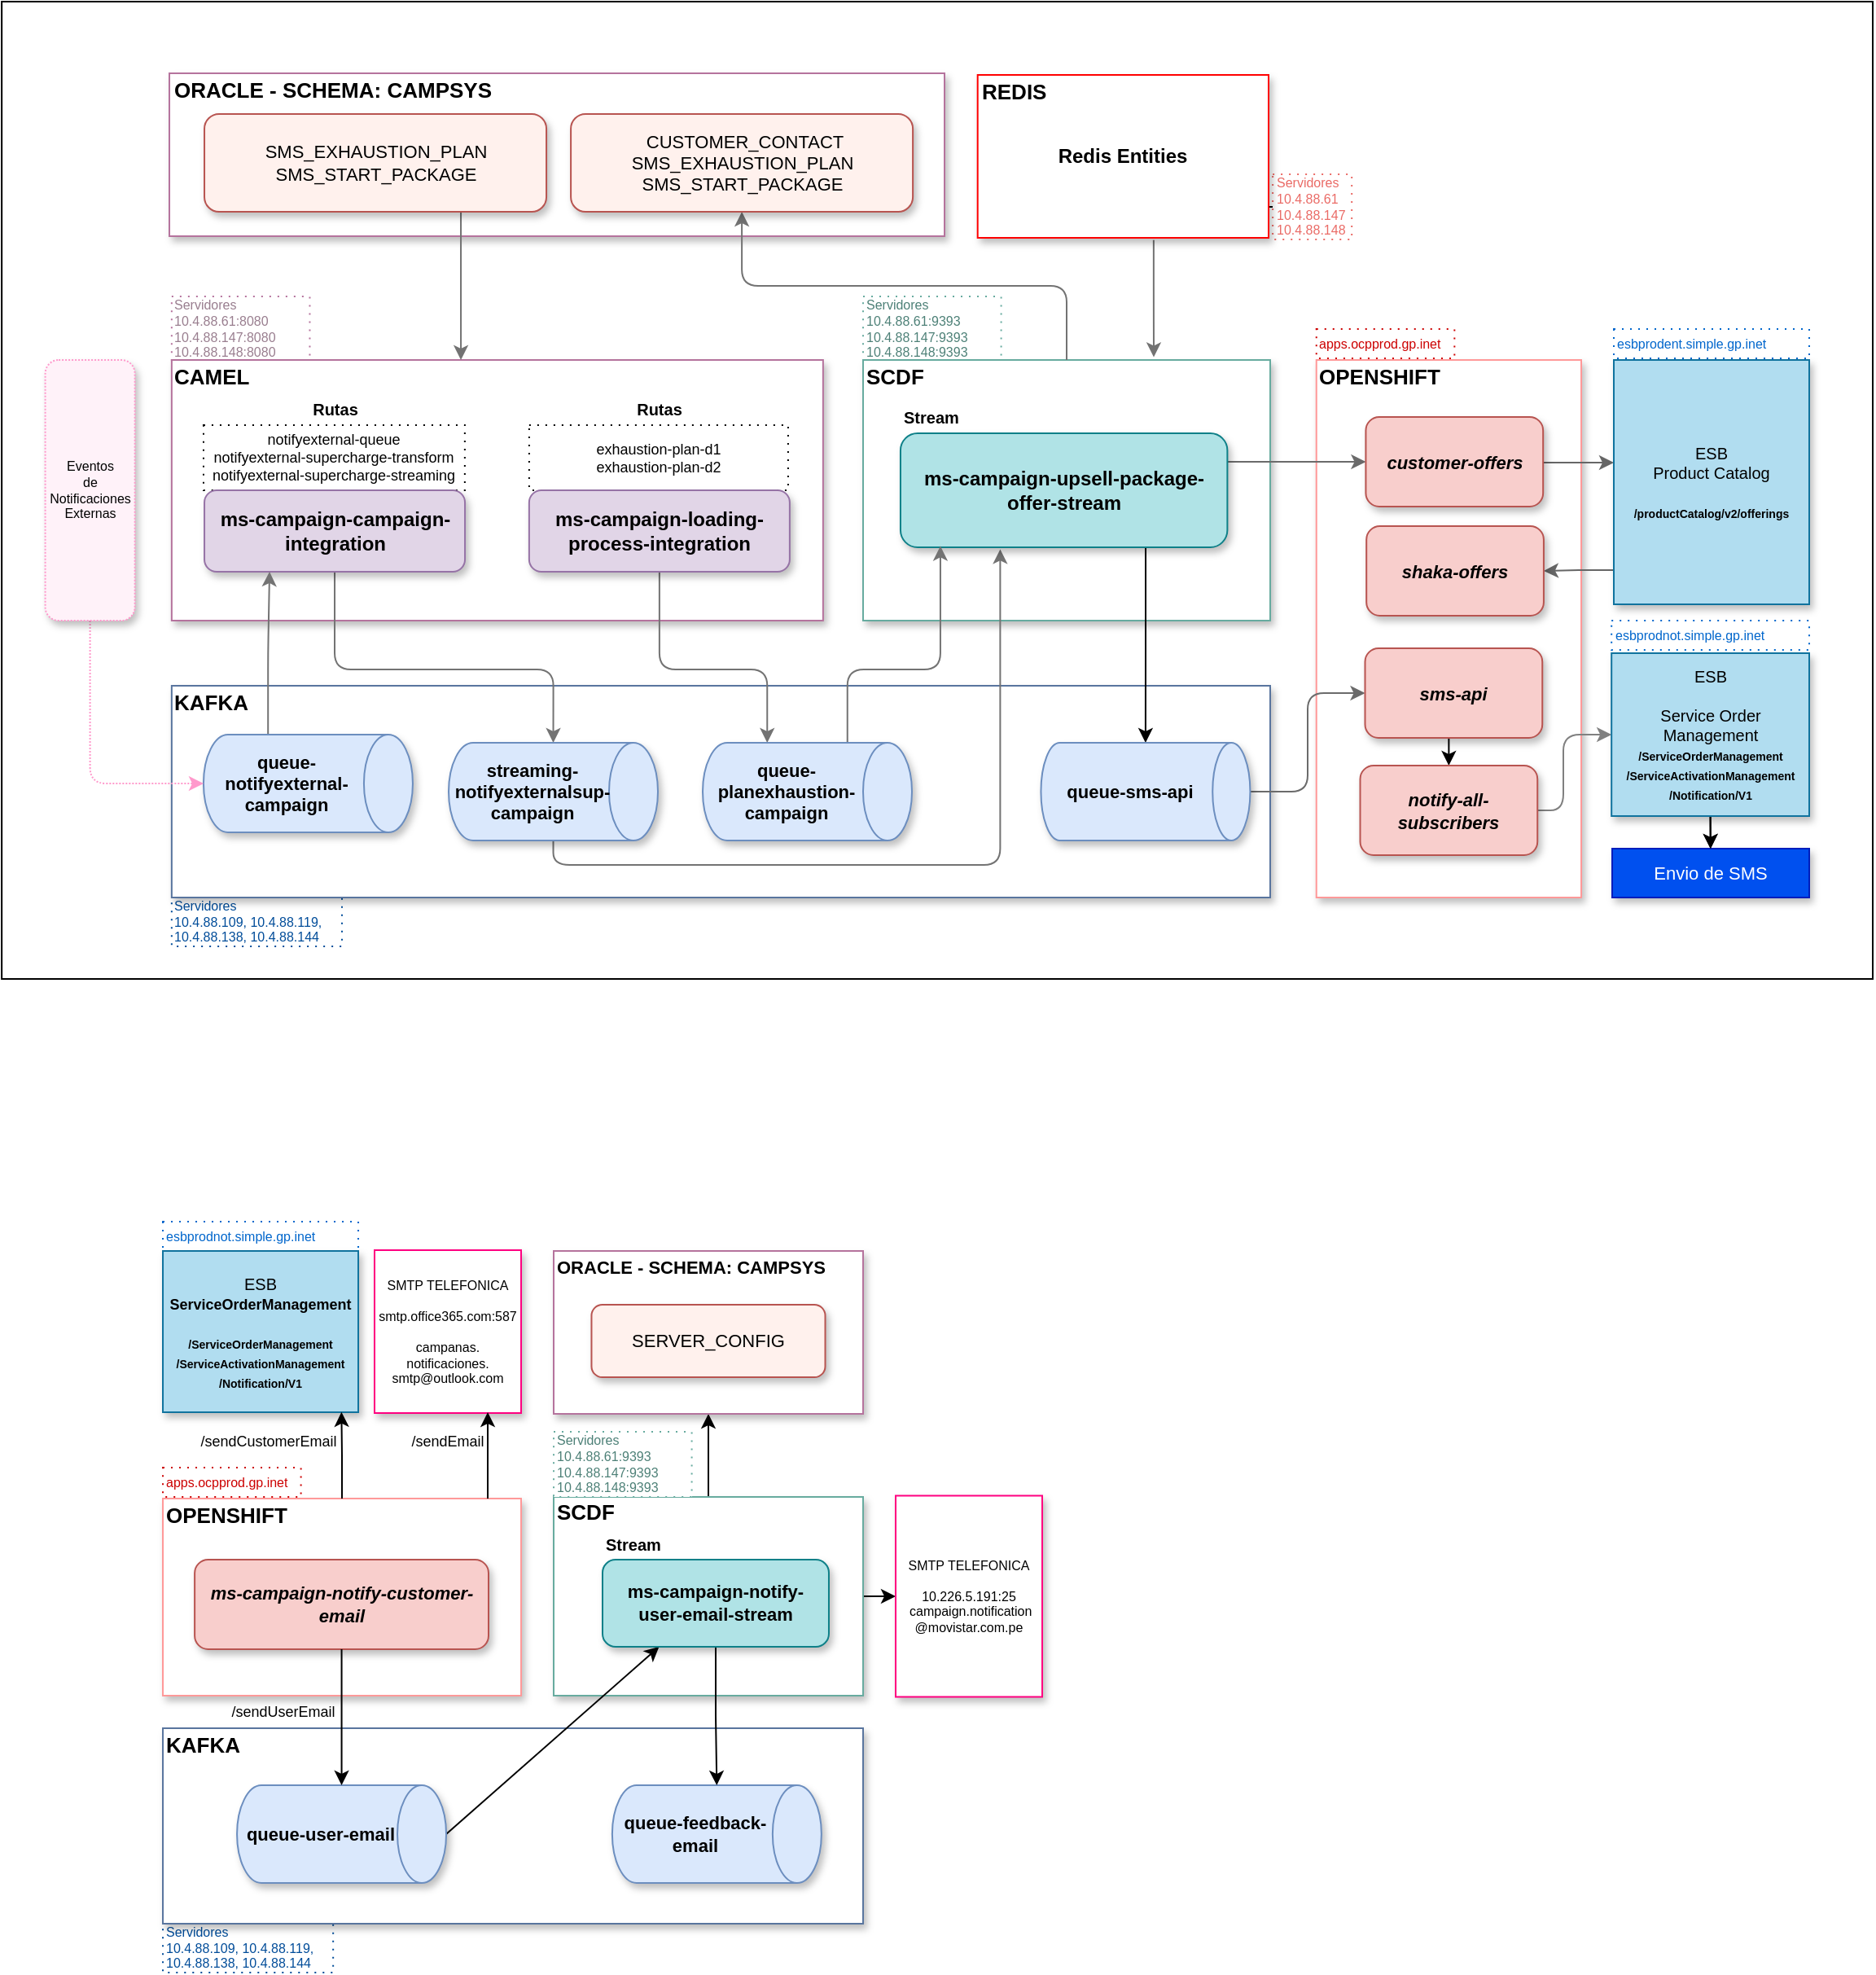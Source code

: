 <mxfile version="22.0.0" type="dropbox" pages="2">
  <diagram name="Página-1" id="XjiD7A7TFfiTYfgxIczh">
    <mxGraphModel dx="2869" dy="2954" grid="1" gridSize="10" guides="1" tooltips="1" connect="1" arrows="1" fold="1" page="1" pageScale="1" pageWidth="1654" pageHeight="1169" math="0" shadow="0">
      <root>
        <mxCell id="0" />
        <mxCell id="1" parent="0" />
        <mxCell id="3cXwZaOKQ93qKa8AkUU2-3" style="edgeStyle=orthogonalEdgeStyle;rounded=0;orthogonalLoop=1;jettySize=auto;html=1;exitX=0.5;exitY=0;exitDx=0;exitDy=0;entryX=0.5;entryY=1;entryDx=0;entryDy=0;" edge="1" parent="1" source="uOWtn8zMzrbVdwkOui6t-71" target="uOWtn8zMzrbVdwkOui6t-87">
          <mxGeometry relative="1" as="geometry" />
        </mxCell>
        <mxCell id="3cXwZaOKQ93qKa8AkUU2-9" style="edgeStyle=orthogonalEdgeStyle;rounded=0;orthogonalLoop=1;jettySize=auto;html=1;exitX=1;exitY=0.5;exitDx=0;exitDy=0;entryX=0;entryY=0.5;entryDx=0;entryDy=0;" edge="1" parent="1" source="uOWtn8zMzrbVdwkOui6t-71" target="uOWtn8zMzrbVdwkOui6t-90">
          <mxGeometry relative="1" as="geometry" />
        </mxCell>
        <mxCell id="uOWtn8zMzrbVdwkOui6t-71" value="" style="rounded=0;whiteSpace=wrap;html=1;labelBorderColor=none;fontSize=11;fillColor=default;strokeColor=#67AB9F;shadow=1;" parent="1" vertex="1">
          <mxGeometry x="-1240" y="-1342" width="190" height="122" as="geometry" />
        </mxCell>
        <mxCell id="uOWtn8zMzrbVdwkOui6t-1" value="&lt;p style=&quot;margin-left:36.0pt;text-indent:-18.0pt;mso-list:l0 level1 lfo1;&quot; class=&quot;15&quot;&gt;&lt;br&gt;&lt;/p&gt;" style="rounded=0;whiteSpace=wrap;html=1;shadow=0;glass=0;labelBorderColor=none;sketch=0;fillStyle=auto;strokeColor=#000000;strokeWidth=1;fontSize=13;fontColor=#7ece78;fillColor=default;" parent="1" vertex="1">
          <mxGeometry x="-1578.93" y="-2260" width="1148.93" height="600" as="geometry" />
        </mxCell>
        <mxCell id="uOWtn8zMzrbVdwkOui6t-2" value="" style="edgeStyle=orthogonalEdgeStyle;rounded=0;orthogonalLoop=1;jettySize=auto;html=1;" parent="1" source="uOWtn8zMzrbVdwkOui6t-3" target="uOWtn8zMzrbVdwkOui6t-39" edge="1">
          <mxGeometry relative="1" as="geometry" />
        </mxCell>
        <mxCell id="uOWtn8zMzrbVdwkOui6t-3" value="Servidores&lt;br style=&quot;font-size: 8px;&quot;&gt;&lt;div&gt;10.4.88.61&lt;/div&gt;&lt;div&gt;10.4.88.147&lt;/div&gt;&lt;div&gt;10.4.88.148&lt;/div&gt;" style="rounded=0;whiteSpace=wrap;html=1;labelBorderColor=none;fontSize=8;strokeColor=#EA6B66;align=left;dashed=1;strokeWidth=1;dashPattern=1 4;fontColor=#EA6B66;" parent="1" vertex="1">
          <mxGeometry x="-798.44" y="-2154" width="48.53" height="40" as="geometry" />
        </mxCell>
        <mxCell id="uOWtn8zMzrbVdwkOui6t-4" value="Servidores&lt;br style=&quot;font-size: 8px;&quot;&gt;&lt;div&gt;10.4.88.109,&amp;nbsp;&lt;span style=&quot;background-color: initial;&quot;&gt;10.4.88.119,&lt;/span&gt;&lt;/div&gt;&lt;div&gt;&lt;div style=&quot;border-color: var(--border-color);&quot;&gt;10.4.88.138,&amp;nbsp;&lt;span style=&quot;background-color: initial;&quot;&gt;10.4.88.144&lt;/span&gt;&lt;/div&gt;&lt;/div&gt;" style="rounded=0;whiteSpace=wrap;html=1;labelBorderColor=none;fontSize=8;strokeColor=#004C99;align=left;dashed=1;strokeWidth=1;dashPattern=1 4;fontColor=#004C99;" parent="1" vertex="1">
          <mxGeometry x="-1474.57" y="-1710" width="104.57" height="30" as="geometry" />
        </mxCell>
        <mxCell id="uOWtn8zMzrbVdwkOui6t-5" value="Servidores&lt;br style=&quot;font-size: 8px;&quot;&gt;10.4.88.61:9393&lt;div data-en-clipboard=&quot;true&quot; data-pm-slice=&quot;1 1 []&quot; style=&quot;font-size: 8px;&quot;&gt;10.4.88.147:9393&lt;br style=&quot;font-size: 8px;&quot;&gt;&lt;/div&gt;&lt;div data-en-clipboard=&quot;true&quot; data-pm-slice=&quot;1 1 []&quot; style=&quot;font-size: 8px;&quot;&gt;10.4.88.148:9393&lt;br style=&quot;font-size: 8px;&quot;&gt;&lt;/div&gt;" style="rounded=0;whiteSpace=wrap;html=1;labelBorderColor=none;fontSize=8;strokeColor=#67AB9F;align=left;dashed=1;strokeWidth=1;dashPattern=1 4;fontColor=#4D8077;" parent="1" vertex="1">
          <mxGeometry x="-1050" y="-2079" width="84.8" height="40" as="geometry" />
        </mxCell>
        <mxCell id="uOWtn8zMzrbVdwkOui6t-6" value="Servidores&lt;br style=&quot;font-size: 8px;&quot;&gt;10.4.88.61:8080&lt;br&gt;10.4.88.147:8080&lt;div data-en-clipboard=&quot;true&quot; data-pm-slice=&quot;1 1 []&quot; style=&quot;font-size: 8px;&quot;&gt;10.4.88.148:8080&lt;br&gt;&lt;/div&gt;" style="rounded=0;whiteSpace=wrap;html=1;labelBorderColor=none;fontSize=8;align=left;dashed=1;strokeWidth=1;dashPattern=1 4;fontColor=#997E8F;strokeColor=#B5739D;" parent="1" vertex="1">
          <mxGeometry x="-1474.57" y="-2079" width="84.8" height="40" as="geometry" />
        </mxCell>
        <mxCell id="uOWtn8zMzrbVdwkOui6t-7" value="" style="rounded=0;whiteSpace=wrap;html=1;labelBorderColor=none;fontSize=11;strokeWidth=1;strokeColor=#B5739D;shadow=1;fontStyle=1;align=center;" parent="1" vertex="1">
          <mxGeometry x="-1475.99" y="-2216" width="475.99" height="100" as="geometry" />
        </mxCell>
        <mxCell id="uOWtn8zMzrbVdwkOui6t-8" value="" style="rounded=0;whiteSpace=wrap;html=1;labelBorderColor=none;fontSize=11;fillColor=default;shadow=1;strokeColor=#FF9999;" parent="1" vertex="1">
          <mxGeometry x="-771.63" y="-2040" width="162.63" height="330" as="geometry" />
        </mxCell>
        <mxCell id="uOWtn8zMzrbVdwkOui6t-9" value="" style="rounded=0;whiteSpace=wrap;html=1;labelBorderColor=none;fontSize=11;fillColor=default;strokeColor=#59759E;strokeWidth=1;shadow=1;" parent="1" vertex="1">
          <mxGeometry x="-1474.57" y="-1840" width="674.57" height="130" as="geometry" />
        </mxCell>
        <mxCell id="uOWtn8zMzrbVdwkOui6t-10" value="" style="rounded=0;whiteSpace=wrap;html=1;labelBorderColor=none;fontSize=11;fillColor=default;strokeColor=#67AB9F;shadow=1;" parent="1" vertex="1">
          <mxGeometry x="-1050" y="-2040" width="250" height="160" as="geometry" />
        </mxCell>
        <mxCell id="uOWtn8zMzrbVdwkOui6t-11" value="" style="rounded=0;whiteSpace=wrap;html=1;labelBorderColor=none;fontSize=11;strokeWidth=1;strokeColor=#B5739D;shadow=1;" parent="1" vertex="1">
          <mxGeometry x="-1474.57" y="-2040" width="400" height="160" as="geometry" />
        </mxCell>
        <mxCell id="uOWtn8zMzrbVdwkOui6t-12" value="notifyexternal-queue&lt;br style=&quot;border-color: var(--border-color); font-size: 9px;&quot;&gt;notifyexternal-supercharge-transform&lt;br style=&quot;border-color: var(--border-color); font-size: 9px;&quot;&gt;notifyexternal-supercharge-streaming" style="rounded=0;whiteSpace=wrap;html=1;labelBorderColor=none;fontSize=9;strokeColor=#000000;fillColor=default;align=center;dashed=1;dashPattern=1 4;" parent="1" vertex="1">
          <mxGeometry x="-1455.02" y="-2000" width="160.45" height="40" as="geometry" />
        </mxCell>
        <mxCell id="uOWtn8zMzrbVdwkOui6t-13" value="Rutas" style="text;html=1;strokeColor=none;fillColor=none;align=center;verticalAlign=middle;whiteSpace=wrap;rounded=0;fontStyle=1;fontSize=10;" parent="1" vertex="1">
          <mxGeometry x="-1454.48" y="-2020" width="159.91" height="20" as="geometry" />
        </mxCell>
        <mxCell id="uOWtn8zMzrbVdwkOui6t-14" style="edgeStyle=orthogonalEdgeStyle;shape=link;rounded=0;orthogonalLoop=1;jettySize=auto;html=1;exitX=0.5;exitY=0;exitDx=0;exitDy=0;entryX=0.5;entryY=1;entryDx=0;entryDy=0;strokeColor=#990099;strokeWidth=1;fontSize=12;fontColor=#7ece78;" parent="1" source="uOWtn8zMzrbVdwkOui6t-16" target="uOWtn8zMzrbVdwkOui6t-12" edge="1">
          <mxGeometry relative="1" as="geometry" />
        </mxCell>
        <mxCell id="uOWtn8zMzrbVdwkOui6t-15" style="edgeStyle=orthogonalEdgeStyle;rounded=1;orthogonalLoop=1;jettySize=auto;html=1;exitX=0.5;exitY=1;exitDx=0;exitDy=0;strokeColor=#737373;strokeWidth=1;fontSize=13;fontColor=#7ece78;shadow=0;entryX=0;entryY=0.5;entryDx=0;entryDy=0;entryPerimeter=0;" parent="1" source="uOWtn8zMzrbVdwkOui6t-16" target="uOWtn8zMzrbVdwkOui6t-20" edge="1">
          <mxGeometry relative="1" as="geometry">
            <Array as="points">
              <mxPoint x="-1374" y="-1850" />
              <mxPoint x="-1240" y="-1850" />
            </Array>
          </mxGeometry>
        </mxCell>
        <mxCell id="uOWtn8zMzrbVdwkOui6t-16" value="ms-campaign-campaign-integration" style="rounded=1;whiteSpace=wrap;html=1;labelBorderColor=none;fontSize=12;fontStyle=1;fillStyle=auto;fillColor=#e1d5e7;strokeColor=#9673a6;strokeWidth=1;glass=0;shadow=1;" parent="1" vertex="1">
          <mxGeometry x="-1454.48" y="-1960" width="160" height="50" as="geometry" />
        </mxCell>
        <mxCell id="uOWtn8zMzrbVdwkOui6t-17" style="edgeStyle=orthogonalEdgeStyle;orthogonalLoop=1;jettySize=auto;html=1;exitX=0;exitY=0;exitDx=0;exitDy=88.868;exitPerimeter=0;entryX=0.25;entryY=1;entryDx=0;entryDy=0;fontSize=10;strokeColor=#737373;strokeWidth=1;shadow=0;rounded=1;" parent="1" source="uOWtn8zMzrbVdwkOui6t-18" target="uOWtn8zMzrbVdwkOui6t-16" edge="1">
          <mxGeometry relative="1" as="geometry" />
        </mxCell>
        <mxCell id="uOWtn8zMzrbVdwkOui6t-18" value="queue-notifyexternal-campaign" style="shape=cylinder3;whiteSpace=wrap;html=1;boundedLbl=1;backgroundOutline=1;size=15;labelBorderColor=none;fontSize=11;fillColor=#dae8fc;direction=south;strokeColor=#6c8ebf;strokeWidth=1;fontStyle=1;shadow=1;" parent="1" vertex="1">
          <mxGeometry x="-1455.02" y="-1810" width="128.49" height="60" as="geometry" />
        </mxCell>
        <mxCell id="uOWtn8zMzrbVdwkOui6t-19" style="edgeStyle=elbowEdgeStyle;rounded=1;orthogonalLoop=1;jettySize=auto;elbow=vertical;html=1;exitX=1;exitY=0.5;exitDx=0;exitDy=0;exitPerimeter=0;shadow=0;strokeColor=#737373;strokeWidth=1;fontSize=13;fontColor=#7ece78;entryX=0.305;entryY=1.017;entryDx=0;entryDy=0;entryPerimeter=0;" parent="1" source="uOWtn8zMzrbVdwkOui6t-20" target="uOWtn8zMzrbVdwkOui6t-29" edge="1">
          <mxGeometry relative="1" as="geometry">
            <Array as="points">
              <mxPoint x="-1074.57" y="-1730" />
            </Array>
          </mxGeometry>
        </mxCell>
        <mxCell id="uOWtn8zMzrbVdwkOui6t-20" value="&lt;div data-en-clipboard=&quot;true&quot; data-pm-slice=&quot;1 1 []&quot;&gt;streaming-notifyexternalsup-campaign&lt;/div&gt;" style="shape=cylinder3;whiteSpace=wrap;html=1;boundedLbl=1;backgroundOutline=1;size=15;labelBorderColor=none;fontSize=11;fillColor=#dae8fc;direction=south;strokeColor=#6c8ebf;strokeWidth=1;fontStyle=1;shadow=1;" parent="1" vertex="1">
          <mxGeometry x="-1304.49" y="-1805" width="128.49" height="60" as="geometry" />
        </mxCell>
        <mxCell id="uOWtn8zMzrbVdwkOui6t-21" style="edgeStyle=orthogonalEdgeStyle;shape=link;rounded=0;orthogonalLoop=1;jettySize=auto;html=1;exitX=0.5;exitY=1;exitDx=0;exitDy=0;entryX=0.5;entryY=0;entryDx=0;entryDy=0;strokeColor=#990099;strokeWidth=1;fontSize=12;fontColor=#7ece78;" parent="1" source="uOWtn8zMzrbVdwkOui6t-22" target="uOWtn8zMzrbVdwkOui6t-25" edge="1">
          <mxGeometry relative="1" as="geometry" />
        </mxCell>
        <mxCell id="uOWtn8zMzrbVdwkOui6t-22" value="&lt;div data-en-clipboard=&quot;true&quot; data-pm-slice=&quot;1 1 []&quot;&gt;exhaustion-plan-d1&lt;/div&gt;&lt;div data-en-clipboard=&quot;true&quot; data-pm-slice=&quot;1 1 []&quot;&gt;&lt;div data-en-clipboard=&quot;true&quot; data-pm-slice=&quot;1 1 []&quot;&gt;exhaustion-plan-d2&lt;/div&gt;&lt;/div&gt;" style="rounded=0;whiteSpace=wrap;html=1;labelBorderColor=none;fontSize=9;strokeColor=default;align=center;dashed=1;strokeWidth=1;dashPattern=1 4;" parent="1" vertex="1">
          <mxGeometry x="-1255.06" y="-2000" width="159.02" height="40" as="geometry" />
        </mxCell>
        <mxCell id="uOWtn8zMzrbVdwkOui6t-23" value="Rutas" style="text;html=1;strokeColor=none;fillColor=none;align=center;verticalAlign=middle;whiteSpace=wrap;rounded=0;fontStyle=1;fontSize=10;" parent="1" vertex="1">
          <mxGeometry x="-1255.06" y="-2020" width="160.49" height="20" as="geometry" />
        </mxCell>
        <mxCell id="uOWtn8zMzrbVdwkOui6t-24" style="edgeStyle=elbowEdgeStyle;orthogonalLoop=1;jettySize=auto;html=1;exitX=0.5;exitY=1;exitDx=0;exitDy=0;strokeColor=#737373;strokeWidth=1;fontSize=13;fontColor=#7ece78;elbow=vertical;entryX=0;entryY=0;entryDx=0;entryDy=88.868;entryPerimeter=0;shadow=0;rounded=1;" parent="1" source="uOWtn8zMzrbVdwkOui6t-25" target="uOWtn8zMzrbVdwkOui6t-36" edge="1">
          <mxGeometry relative="1" as="geometry">
            <Array as="points">
              <mxPoint x="-1134.57" y="-1850" />
            </Array>
          </mxGeometry>
        </mxCell>
        <mxCell id="uOWtn8zMzrbVdwkOui6t-25" value="&lt;div data-en-clipboard=&quot;true&quot; data-pm-slice=&quot;1 1 []&quot; style=&quot;font-size: 12px;&quot;&gt;ms-campaign-loading-process-integration&lt;/div&gt;" style="rounded=1;whiteSpace=wrap;html=1;labelBorderColor=none;fontSize=12;fontStyle=1;strokeColor=#9673a6;strokeWidth=1;fillColor=#e1d5e7;shadow=1;" parent="1" vertex="1">
          <mxGeometry x="-1255.06" y="-1960" width="160" height="50" as="geometry" />
        </mxCell>
        <mxCell id="uOWtn8zMzrbVdwkOui6t-26" value="CAMEL" style="text;html=1;strokeColor=none;fillColor=none;align=left;verticalAlign=middle;whiteSpace=wrap;rounded=0;fontStyle=1;fontSize=13;" parent="1" vertex="1">
          <mxGeometry x="-1474.57" y="-2040" width="60" height="20" as="geometry" />
        </mxCell>
        <mxCell id="uOWtn8zMzrbVdwkOui6t-27" style="edgeStyle=orthogonalEdgeStyle;rounded=0;orthogonalLoop=1;jettySize=auto;html=1;exitX=1;exitY=0.25;exitDx=0;exitDy=0;fillColor=#bac8d3;strokeColor=#6B6B6B;entryX=0;entryY=0.5;entryDx=0;entryDy=0;" parent="1" source="uOWtn8zMzrbVdwkOui6t-29" target="uOWtn8zMzrbVdwkOui6t-64" edge="1">
          <mxGeometry relative="1" as="geometry">
            <mxPoint x="-744.72" y="-1977" as="targetPoint" />
          </mxGeometry>
        </mxCell>
        <mxCell id="uOWtn8zMzrbVdwkOui6t-28" style="edgeStyle=orthogonalEdgeStyle;rounded=0;orthogonalLoop=1;jettySize=auto;html=1;exitX=0.75;exitY=1;exitDx=0;exitDy=0;" parent="1" source="uOWtn8zMzrbVdwkOui6t-29" target="uOWtn8zMzrbVdwkOui6t-31" edge="1">
          <mxGeometry relative="1" as="geometry" />
        </mxCell>
        <mxCell id="uOWtn8zMzrbVdwkOui6t-29" value="&lt;div data-en-clipboard=&quot;true&quot; data-pm-slice=&quot;1 1 []&quot; style=&quot;font-size: 12px;&quot;&gt;ms-campaign-upsell-package-offer-stream&lt;/div&gt;" style="rounded=1;whiteSpace=wrap;html=1;labelBorderColor=none;strokeColor=#0e8088;strokeWidth=1;fontSize=12;fillColor=#b0e3e6;fontStyle=1;shadow=1;" parent="1" vertex="1">
          <mxGeometry x="-1027.02" y="-1995" width="200.71" height="70" as="geometry" />
        </mxCell>
        <mxCell id="uOWtn8zMzrbVdwkOui6t-30" style="edgeStyle=orthogonalEdgeStyle;rounded=1;orthogonalLoop=1;jettySize=auto;html=1;exitX=0.5;exitY=0;exitDx=0;exitDy=0;exitPerimeter=0;entryX=0;entryY=0.5;entryDx=0;entryDy=0;fillColor=#bac8d3;strokeColor=#6B6B6B;" parent="1" source="uOWtn8zMzrbVdwkOui6t-31" target="uOWtn8zMzrbVdwkOui6t-62" edge="1">
          <mxGeometry relative="1" as="geometry">
            <mxPoint x="-744.75" y="-1840" as="targetPoint" />
          </mxGeometry>
        </mxCell>
        <mxCell id="uOWtn8zMzrbVdwkOui6t-31" value="&lt;div data-en-clipboard=&quot;true&quot; data-pm-slice=&quot;1 1 []&quot;&gt;&lt;div data-en-clipboard=&quot;true&quot; data-pm-slice=&quot;1 1 []&quot;&gt;queue-sms-api&lt;/div&gt;&lt;/div&gt;" style="shape=cylinder3;whiteSpace=wrap;html=1;boundedLbl=1;backgroundOutline=1;size=11.549;labelBorderColor=none;fontSize=11;fillColor=#dae8fc;direction=south;strokeColor=#6c8ebf;strokeWidth=1;fontStyle=1;shadow=1;" parent="1" vertex="1">
          <mxGeometry x="-940.78" y="-1805" width="128.49" height="60" as="geometry" />
        </mxCell>
        <mxCell id="uOWtn8zMzrbVdwkOui6t-32" value="SCDF" style="text;html=1;strokeColor=none;fillColor=none;align=left;verticalAlign=middle;whiteSpace=wrap;rounded=0;fontStyle=1;fontSize=13;" parent="1" vertex="1">
          <mxGeometry x="-1050" y="-2040" width="60" height="20" as="geometry" />
        </mxCell>
        <mxCell id="uOWtn8zMzrbVdwkOui6t-33" value="KAFKA" style="text;html=1;strokeColor=none;fillColor=none;align=left;verticalAlign=middle;whiteSpace=wrap;rounded=0;fontStyle=1;fontSize=13;" parent="1" vertex="1">
          <mxGeometry x="-1474.57" y="-1840" width="60" height="20" as="geometry" />
        </mxCell>
        <mxCell id="uOWtn8zMzrbVdwkOui6t-34" value="OPENSHIFT" style="text;html=1;strokeColor=none;fillColor=none;align=left;verticalAlign=middle;whiteSpace=wrap;rounded=0;fontStyle=1;fontSize=13;" parent="1" vertex="1">
          <mxGeometry x="-771.63" y="-2040" width="78.06" height="20" as="geometry" />
        </mxCell>
        <mxCell id="uOWtn8zMzrbVdwkOui6t-35" style="edgeStyle=elbowEdgeStyle;rounded=1;orthogonalLoop=1;jettySize=auto;elbow=vertical;html=1;exitX=0;exitY=0;exitDx=0;exitDy=39.623;exitPerimeter=0;entryX=0.122;entryY=0.989;entryDx=0;entryDy=0;shadow=0;strokeColor=#737373;strokeWidth=1;fontSize=13;fontColor=#7ece78;entryPerimeter=0;" parent="1" source="uOWtn8zMzrbVdwkOui6t-36" target="uOWtn8zMzrbVdwkOui6t-29" edge="1">
          <mxGeometry relative="1" as="geometry">
            <Array as="points">
              <mxPoint x="-994.57" y="-1850" />
            </Array>
          </mxGeometry>
        </mxCell>
        <mxCell id="uOWtn8zMzrbVdwkOui6t-36" value="&lt;div data-en-clipboard=&quot;true&quot; data-pm-slice=&quot;1 1 []&quot;&gt;&lt;div data-en-clipboard=&quot;true&quot; data-pm-slice=&quot;1 1 []&quot;&gt;queue-planexhaustion-campaign&lt;/div&gt;&lt;/div&gt;" style="shape=cylinder3;whiteSpace=wrap;html=1;boundedLbl=1;backgroundOutline=1;size=15;labelBorderColor=none;fontSize=11;fillColor=#dae8fc;direction=south;strokeColor=#6c8ebf;strokeWidth=1;fontStyle=1;shadow=1;" parent="1" vertex="1">
          <mxGeometry x="-1148.49" y="-1805" width="128.49" height="60" as="geometry" />
        </mxCell>
        <mxCell id="uOWtn8zMzrbVdwkOui6t-37" value="Stream" style="text;html=1;strokeColor=none;fillColor=none;align=left;verticalAlign=middle;whiteSpace=wrap;rounded=0;fontStyle=1;fontSize=10;" parent="1" vertex="1">
          <mxGeometry x="-1027.02" y="-2015" width="60" height="20" as="geometry" />
        </mxCell>
        <mxCell id="uOWtn8zMzrbVdwkOui6t-38" style="edgeStyle=elbowEdgeStyle;rounded=1;sketch=0;orthogonalLoop=1;jettySize=auto;elbow=vertical;html=1;entryX=0.714;entryY=-0.011;entryDx=0;entryDy=0;shadow=0;strokeColor=#737373;strokeWidth=1;fontSize=12;fontColor=#7ece78;exitX=0.605;exitY=1.014;exitDx=0;exitDy=0;exitPerimeter=0;entryPerimeter=0;" parent="1" source="uOWtn8zMzrbVdwkOui6t-39" target="uOWtn8zMzrbVdwkOui6t-10" edge="1">
          <mxGeometry relative="1" as="geometry">
            <mxPoint x="-830" y="-2120" as="sourcePoint" />
          </mxGeometry>
        </mxCell>
        <mxCell id="uOWtn8zMzrbVdwkOui6t-39" value="&lt;div data-en-clipboard=&quot;true&quot; data-pm-slice=&quot;1 1 []&quot; style=&quot;font-size: 12px;&quot;&gt;Redis Entities&lt;/div&gt;" style="rounded=0;whiteSpace=wrap;html=1;labelBorderColor=none;fontSize=12;strokeWidth=1;shadow=1;fontStyle=1;align=center;strokeColor=#FF0000;" parent="1" vertex="1">
          <mxGeometry x="-979.65" y="-2215" width="178.65" height="100" as="geometry" />
        </mxCell>
        <mxCell id="uOWtn8zMzrbVdwkOui6t-40" style="edgeStyle=elbowEdgeStyle;rounded=1;sketch=0;orthogonalLoop=1;jettySize=auto;elbow=vertical;html=1;exitX=1;exitY=0.5;exitDx=0;exitDy=0;shadow=0;strokeColor=#000000;strokeWidth=1;fontSize=13;fontColor=#7ece78;" parent="1" source="uOWtn8zMzrbVdwkOui6t-39" target="uOWtn8zMzrbVdwkOui6t-39" edge="1">
          <mxGeometry relative="1" as="geometry" />
        </mxCell>
        <mxCell id="uOWtn8zMzrbVdwkOui6t-41" value="REDIS" style="text;html=1;strokeColor=none;fillColor=none;align=left;verticalAlign=middle;whiteSpace=wrap;rounded=0;fontStyle=1;fontSize=13;" parent="1" vertex="1">
          <mxGeometry x="-978.65" y="-2215" width="60" height="20" as="geometry" />
        </mxCell>
        <mxCell id="uOWtn8zMzrbVdwkOui6t-42" style="edgeStyle=elbowEdgeStyle;rounded=1;sketch=0;orthogonalLoop=1;jettySize=auto;elbow=vertical;html=1;exitX=0.5;exitY=0;exitDx=0;exitDy=0;shadow=0;strokeColor=#737373;strokeWidth=1;fontSize=13;fontColor=#7ece78;entryX=0.5;entryY=1;entryDx=0;entryDy=0;" parent="1" source="uOWtn8zMzrbVdwkOui6t-10" target="uOWtn8zMzrbVdwkOui6t-43" edge="1">
          <mxGeometry relative="1" as="geometry" />
        </mxCell>
        <mxCell id="uOWtn8zMzrbVdwkOui6t-43" value="&amp;nbsp;CUSTOMER_CONTACT&lt;br&gt;SMS_EXHAUSTION_PLAN&lt;br&gt;SMS_START_PACKAGE" style="rounded=1;whiteSpace=wrap;html=1;labelBorderColor=none;fontSize=11;strokeWidth=1;strokeColor=#b85450;shadow=1;fontStyle=0;align=center;fillColor=#FFF1ED;" parent="1" vertex="1">
          <mxGeometry x="-1229.45" y="-2191" width="210" height="60" as="geometry" />
        </mxCell>
        <mxCell id="uOWtn8zMzrbVdwkOui6t-44" value="ORACLE - SCHEMA: CAMPSYS" style="text;html=1;strokeColor=none;fillColor=none;align=left;verticalAlign=middle;whiteSpace=wrap;rounded=0;fontStyle=1;fontSize=13;" parent="1" vertex="1">
          <mxGeometry x="-1474.57" y="-2216" width="204.57" height="20" as="geometry" />
        </mxCell>
        <mxCell id="uOWtn8zMzrbVdwkOui6t-45" style="edgeStyle=elbowEdgeStyle;rounded=1;sketch=0;orthogonalLoop=1;jettySize=auto;elbow=vertical;html=1;exitX=0.75;exitY=1;exitDx=0;exitDy=0;entryX=0.444;entryY=0;entryDx=0;entryDy=0;shadow=0;strokeColor=#737373;strokeWidth=1;fontSize=12;fontColor=#7ece78;entryPerimeter=0;" parent="1" source="uOWtn8zMzrbVdwkOui6t-46" target="uOWtn8zMzrbVdwkOui6t-11" edge="1">
          <mxGeometry relative="1" as="geometry">
            <Array as="points">
              <mxPoint x="-1280" y="-2080" />
            </Array>
          </mxGeometry>
        </mxCell>
        <mxCell id="uOWtn8zMzrbVdwkOui6t-46" value="SMS_EXHAUSTION_PLAN&lt;br&gt;SMS_START_PACKAGE" style="rounded=1;whiteSpace=wrap;html=1;labelBorderColor=none;fontSize=11;strokeWidth=1;strokeColor=#b85450;shadow=1;fontStyle=0;align=center;fillColor=#FFF1ED;" parent="1" vertex="1">
          <mxGeometry x="-1454.48" y="-2191" width="210" height="60" as="geometry" />
        </mxCell>
        <mxCell id="uOWtn8zMzrbVdwkOui6t-47" style="edgeStyle=orthogonalEdgeStyle;rounded=1;orthogonalLoop=1;jettySize=auto;html=1;exitX=0.5;exitY=1;exitDx=0;exitDy=0;entryX=0.5;entryY=1;entryDx=0;entryDy=0;entryPerimeter=0;strokeColor=#FF99CC;strokeWidth=1;fontSize=8;fontColor=#EA6B66;dashed=1;dashPattern=1 1;" parent="1" source="uOWtn8zMzrbVdwkOui6t-48" target="uOWtn8zMzrbVdwkOui6t-18" edge="1">
          <mxGeometry relative="1" as="geometry" />
        </mxCell>
        <mxCell id="uOWtn8zMzrbVdwkOui6t-48" value="Eventos &lt;br&gt;de &lt;br&gt;Notificaciones Externas" style="rounded=1;whiteSpace=wrap;html=1;labelBorderColor=none;strokeWidth=1;fontSize=8;shadow=1;glass=0;strokeColor=#FF99CC;dashed=1;dashPattern=1 1;fillColor=#FFF2F9;" parent="1" vertex="1">
          <mxGeometry x="-1552.21" y="-2040" width="55.02" height="160" as="geometry" />
        </mxCell>
        <mxCell id="uOWtn8zMzrbVdwkOui6t-49" value="Envio de SMS" style="rounded=0;whiteSpace=wrap;html=1;shadow=1;glass=0;labelBorderColor=none;sketch=0;strokeWidth=1;fontSize=11;fillColor=#0050ef;strokeColor=#001DBC;fontColor=#ffffff;" parent="1" vertex="1">
          <mxGeometry x="-590" y="-1740" width="121" height="30" as="geometry" />
        </mxCell>
        <mxCell id="uOWtn8zMzrbVdwkOui6t-50" style="edgeStyle=orthogonalEdgeStyle;rounded=0;orthogonalLoop=1;jettySize=auto;html=1;exitX=1;exitY=0.5;exitDx=0;exitDy=0;fontColor=#666666;strokeColor=#666666;" parent="1" edge="1">
          <mxGeometry relative="1" as="geometry">
            <mxPoint x="-635.85" y="-1977" as="sourcePoint" />
            <mxPoint x="-589" y="-1977" as="targetPoint" />
          </mxGeometry>
        </mxCell>
        <mxCell id="uOWtn8zMzrbVdwkOui6t-51" style="edgeStyle=orthogonalEdgeStyle;rounded=0;orthogonalLoop=1;jettySize=auto;html=1;exitX=0.5;exitY=1;exitDx=0;exitDy=0;entryX=0.5;entryY=0;entryDx=0;entryDy=0;" parent="1" target="uOWtn8zMzrbVdwkOui6t-57" edge="1">
          <mxGeometry relative="1" as="geometry">
            <mxPoint x="-690.315" y="-1820" as="sourcePoint" />
          </mxGeometry>
        </mxCell>
        <mxCell id="uOWtn8zMzrbVdwkOui6t-52" value="&lt;a href=&quot;http://esbprodent.simple.gp.inet/productCatalog/v2/offerings?orderSubType=CAPL&amp;amp;sortCriteriaName=price&amp;amp;type=sugeridas&amp;amp;customerSegment=R&amp;amp;limit=6&amp;amp;customerId=115513441&amp;amp;creditLimit=150&amp;amp;action=CH&amp;amp;subscriberGroupValue=POS2&amp;amp;currentBillingOfferCatalogId=4417988&amp;amp;channelId=CC&amp;amp;productType=mobile&amp;amp;creditScore=2207&amp;amp;sortCriteriaAscending=FALSE&amp;amp;currentOfferingCatalogId=4417988&amp;amp;offset=1&amp;amp;dealerId=91042&amp;amp;excludeOffersId=1353611%2C2008713%2C55694%2C4417968%2C4269648%2C4396793&amp;amp;productPublicId=956855777&amp;amp;planRank=29&amp;amp;planRankInitial=29&amp;amp;isPortability=FALSE&amp;amp;sourceType=OFFER&amp;amp;siteId=61113005&amp;amp;typeRent=R&amp;amp;region=15&amp;amp;fields=PenaltyVal%3AN&amp;amp;categoryId=1221111%27&quot; style=&quot;cursor: pointer; overflow-wrap: break-word; text-decoration: inherit; font-size: 8px;&quot; class=&quot;notion-link-token notion-focusable-token notion-enable-hover&quot; rel=&quot;noopener noreferrer&quot; data-token-index=&quot;0&quot; tabindex=&quot;0&quot;&gt;&lt;font style=&quot;font-size: 8px;&quot; color=&quot;#0066cc&quot;&gt;esbprodent.simple.gp.inet&lt;/font&gt;&lt;/a&gt;" style="rounded=0;whiteSpace=wrap;html=1;labelBorderColor=none;fontSize=8;strokeColor=#0066CC;align=left;dashed=1;strokeWidth=1;dashPattern=1 4;fontColor=#0066CC;" parent="1" vertex="1">
          <mxGeometry x="-589" y="-2059" width="120" height="18" as="geometry" />
        </mxCell>
        <mxCell id="uOWtn8zMzrbVdwkOui6t-53" style="edgeStyle=orthogonalEdgeStyle;rounded=0;orthogonalLoop=1;jettySize=auto;html=1;exitX=0.01;exitY=0.86;exitDx=0;exitDy=0;exitPerimeter=0;entryX=1;entryY=0.5;entryDx=0;entryDy=0;fontColor=#666666;strokeColor=#666666;" parent="1" source="uOWtn8zMzrbVdwkOui6t-54" target="uOWtn8zMzrbVdwkOui6t-63" edge="1">
          <mxGeometry relative="1" as="geometry">
            <mxPoint x="-635.85" y="-1920" as="targetPoint" />
          </mxGeometry>
        </mxCell>
        <mxCell id="uOWtn8zMzrbVdwkOui6t-54" value="ESB&lt;br&gt;Product Catalog&lt;br&gt;&lt;br&gt;&lt;font style=&quot;font-size: 7px;&quot;&gt;&lt;b&gt;&lt;font style=&quot;font-size: 7px;&quot;&gt;/productCatalog/v2/offerings&lt;/font&gt;&lt;/b&gt;&lt;/font&gt;" style="rounded=0;whiteSpace=wrap;html=1;labelBorderColor=none;fontSize=10;fillColor=#b1ddf0;shadow=1;strokeColor=#10739e;points=[[0,0,0,0,0],[0,0.25,0,0,0],[0,0.3,0,0,0],[0,0.42,0,0,0],[0,0.55,0,0,0],[0,0.75,0,0,0],[0,1,0,0,0],[0.25,0,0,0,0],[0.25,1,0,0,0],[0.5,0,0,0,0],[0.5,1,0,0,0],[0.75,0,0,0,0],[0.75,1,0,0,0],[1,0,0,0,0],[1,0.25,0,0,0],[1,0.5,0,0,0],[1,0.75,0,0,0],[1,1,0,0,0]];" parent="1" vertex="1">
          <mxGeometry x="-589" y="-2040" width="120" height="150" as="geometry" />
        </mxCell>
        <mxCell id="uOWtn8zMzrbVdwkOui6t-55" value="apps.ocpprod.gp.inet" style="rounded=0;whiteSpace=wrap;html=1;labelBorderColor=none;fontSize=8;strokeColor=#CC0000;align=left;dashed=1;strokeWidth=1;dashPattern=1 4;fontColor=#CC0000;" parent="1" vertex="1">
          <mxGeometry x="-771.63" y="-2059" width="84.8" height="18" as="geometry" />
        </mxCell>
        <mxCell id="uOWtn8zMzrbVdwkOui6t-56" style="edgeStyle=orthogonalEdgeStyle;rounded=1;orthogonalLoop=1;jettySize=auto;html=1;exitX=1;exitY=0.5;exitDx=0;exitDy=0;strokeColor=#808080;" parent="1" source="uOWtn8zMzrbVdwkOui6t-57" target="uOWtn8zMzrbVdwkOui6t-60" edge="1">
          <mxGeometry relative="1" as="geometry">
            <Array as="points">
              <mxPoint x="-620" y="-1763" />
              <mxPoint x="-620" y="-1810" />
            </Array>
          </mxGeometry>
        </mxCell>
        <mxCell id="uOWtn8zMzrbVdwkOui6t-57" value="&lt;div data-en-clipboard=&quot;true&quot; data-pm-slice=&quot;1 1 []&quot; style=&quot;font-size: 11px;&quot;&gt;&lt;p class=&quot;MsoNormal&quot; style=&quot;font-size: 11px;&quot;&gt;&lt;i style=&quot;font-size: 11px;&quot;&gt;notify-all-subscribers&lt;/i&gt;&lt;/p&gt;&lt;/div&gt;" style="rounded=1;whiteSpace=wrap;html=1;labelBorderColor=none;strokeColor=#b85450;strokeWidth=1;fontSize=11;fillColor=#f8cecc;shadow=1;fontStyle=1" parent="1" vertex="1">
          <mxGeometry x="-744.75" y="-1791" width="108.87" height="55" as="geometry" />
        </mxCell>
        <mxCell id="uOWtn8zMzrbVdwkOui6t-58" style="edgeStyle=orthogonalEdgeStyle;rounded=0;orthogonalLoop=1;jettySize=auto;html=1;exitX=0.5;exitY=1;exitDx=0;exitDy=0;exitPerimeter=0;entryX=0.5;entryY=0;entryDx=0;entryDy=0;" parent="1" source="uOWtn8zMzrbVdwkOui6t-60" target="uOWtn8zMzrbVdwkOui6t-49" edge="1">
          <mxGeometry relative="1" as="geometry" />
        </mxCell>
        <mxCell id="uOWtn8zMzrbVdwkOui6t-59" value="" style="edgeStyle=orthogonalEdgeStyle;rounded=0;orthogonalLoop=1;jettySize=auto;html=1;" parent="1" source="uOWtn8zMzrbVdwkOui6t-60" target="uOWtn8zMzrbVdwkOui6t-49" edge="1">
          <mxGeometry relative="1" as="geometry" />
        </mxCell>
        <mxCell id="uOWtn8zMzrbVdwkOui6t-60" value="ESB&lt;br&gt;&lt;br&gt;Service Order Management&lt;br&gt;&lt;font style=&quot;font-size: 7px;&quot;&gt;&lt;b&gt;/ServiceOrderManagement&lt;br&gt;/ServiceActivationManagement&lt;br&gt;/Notification/V1&lt;/b&gt;&lt;/font&gt;" style="rounded=0;whiteSpace=wrap;html=1;labelBorderColor=none;fontSize=10;fillColor=#b1ddf0;shadow=1;strokeColor=#10739e;points=[[0,0,0,0,0],[0,0.25,0,0,0],[0,0.3,0,0,0],[0,0.5,0,0,0],[0,0.55,0,0,0],[0,0.75,0,0,0],[0,1,0,0,0],[0.25,0,0,0,0],[0.25,1,0,0,0],[0.5,0,0,0,0],[0.5,1,0,0,0],[0.75,0,0,0,0],[0.75,1,0,0,0],[1,0,0,0,0],[1,0.25,0,0,0],[1,0.5,0,0,0],[1,0.75,0,0,0],[1,1,0,0,0]];" parent="1" vertex="1">
          <mxGeometry x="-590.41" y="-1860" width="121.41" height="100" as="geometry" />
        </mxCell>
        <mxCell id="uOWtn8zMzrbVdwkOui6t-61" value="esbprodnot.simple.gp.inet" style="rounded=0;whiteSpace=wrap;html=1;labelBorderColor=none;fontSize=8;strokeColor=#0066CC;align=left;dashed=1;strokeWidth=1;dashPattern=1 4;fontColor=#0066CC;" parent="1" vertex="1">
          <mxGeometry x="-590.41" y="-1880" width="121.41" height="18" as="geometry" />
        </mxCell>
        <mxCell id="uOWtn8zMzrbVdwkOui6t-62" value="&lt;div data-en-clipboard=&quot;true&quot; data-pm-slice=&quot;1 1 []&quot; style=&quot;font-size: 11px;&quot;&gt;&lt;p class=&quot;MsoNormal&quot; style=&quot;font-size: 11px;&quot;&gt;&lt;i style=&quot;border-color: var(--border-color);&quot;&gt;sms-api&lt;/i&gt;&lt;br&gt;&lt;/p&gt;&lt;/div&gt;" style="rounded=1;whiteSpace=wrap;html=1;labelBorderColor=none;strokeColor=#b85450;strokeWidth=1;fontSize=11;fillColor=#f8cecc;shadow=1;fontStyle=1" parent="1" vertex="1">
          <mxGeometry x="-741.75" y="-1863" width="108.87" height="55" as="geometry" />
        </mxCell>
        <mxCell id="uOWtn8zMzrbVdwkOui6t-63" value="&lt;div data-en-clipboard=&quot;true&quot; data-pm-slice=&quot;1 1 []&quot; style=&quot;font-size: 11px;&quot;&gt;&lt;p class=&quot;MsoNormal&quot; style=&quot;font-size: 11px;&quot;&gt;&lt;i style=&quot;border-color: var(--border-color);&quot;&gt;shaka-offers&lt;/i&gt;&lt;br&gt;&lt;/p&gt;&lt;/div&gt;" style="rounded=1;whiteSpace=wrap;html=1;labelBorderColor=none;strokeColor=#b85450;strokeWidth=1;fontSize=11;fillColor=#f8cecc;shadow=1;fontStyle=1" parent="1" vertex="1">
          <mxGeometry x="-740.91" y="-1938" width="108.87" height="55" as="geometry" />
        </mxCell>
        <mxCell id="uOWtn8zMzrbVdwkOui6t-64" value="&lt;div data-en-clipboard=&quot;true&quot; data-pm-slice=&quot;1 1 []&quot; style=&quot;font-size: 11px;&quot;&gt;&lt;p class=&quot;MsoNormal&quot; style=&quot;font-size: 11px;&quot;&gt;&lt;i style=&quot;border-color: var(--border-color);&quot;&gt;customer-offers&lt;/i&gt;&lt;br&gt;&lt;/p&gt;&lt;/div&gt;" style="rounded=1;whiteSpace=wrap;html=1;labelBorderColor=none;strokeColor=#b85450;strokeWidth=1;fontSize=11;fillColor=#f8cecc;shadow=1;fontStyle=1" parent="1" vertex="1">
          <mxGeometry x="-741.29" y="-2005" width="108.87" height="55" as="geometry" />
        </mxCell>
        <mxCell id="uOWtn8zMzrbVdwkOui6t-66" value="Servidores&lt;br style=&quot;font-size: 8px;&quot;&gt;&lt;div&gt;10.4.88.109,&amp;nbsp;&lt;span style=&quot;background-color: initial;&quot;&gt;10.4.88.119,&lt;/span&gt;&lt;/div&gt;&lt;div&gt;&lt;div style=&quot;border-color: var(--border-color);&quot;&gt;10.4.88.138,&amp;nbsp;&lt;span style=&quot;background-color: initial;&quot;&gt;10.4.88.144&lt;/span&gt;&lt;/div&gt;&lt;/div&gt;" style="rounded=0;whiteSpace=wrap;html=1;labelBorderColor=none;fontSize=8;strokeColor=#004C99;align=left;dashed=1;strokeWidth=1;dashPattern=1 4;fontColor=#004C99;" parent="1" vertex="1">
          <mxGeometry x="-1479.99" y="-1080" width="104.57" height="30" as="geometry" />
        </mxCell>
        <mxCell id="uOWtn8zMzrbVdwkOui6t-67" value="" style="rounded=0;whiteSpace=wrap;html=1;labelBorderColor=none;fontSize=11;fillColor=default;strokeColor=#59759E;strokeWidth=1;shadow=1;" parent="1" vertex="1">
          <mxGeometry x="-1479.99" y="-1200" width="429.99" height="120" as="geometry" />
        </mxCell>
        <mxCell id="uOWtn8zMzrbVdwkOui6t-84" style="rounded=0;orthogonalLoop=1;jettySize=auto;html=1;exitX=0.5;exitY=0;exitDx=0;exitDy=0;exitPerimeter=0;entryX=0.25;entryY=1;entryDx=0;entryDy=0;" parent="1" source="uOWtn8zMzrbVdwkOui6t-68" target="uOWtn8zMzrbVdwkOui6t-72" edge="1">
          <mxGeometry relative="1" as="geometry" />
        </mxCell>
        <mxCell id="uOWtn8zMzrbVdwkOui6t-68" value="queue-user-email" style="shape=cylinder3;whiteSpace=wrap;html=1;boundedLbl=1;backgroundOutline=1;size=15;labelBorderColor=none;fontSize=11;fillColor=#dae8fc;direction=south;strokeColor=#6c8ebf;strokeWidth=1;fontStyle=1;shadow=1;" parent="1" vertex="1">
          <mxGeometry x="-1434.47" y="-1165" width="128.49" height="60" as="geometry" />
        </mxCell>
        <mxCell id="uOWtn8zMzrbVdwkOui6t-69" value="&lt;div data-en-clipboard=&quot;true&quot; data-pm-slice=&quot;1 1 []&quot;&gt;queue-feedback-email&lt;/div&gt;" style="shape=cylinder3;whiteSpace=wrap;html=1;boundedLbl=1;backgroundOutline=1;size=15;labelBorderColor=none;fontSize=11;fillColor=#dae8fc;direction=south;strokeColor=#6c8ebf;strokeWidth=1;fontStyle=1;shadow=1;" parent="1" vertex="1">
          <mxGeometry x="-1204.06" y="-1165" width="128.49" height="60" as="geometry" />
        </mxCell>
        <mxCell id="uOWtn8zMzrbVdwkOui6t-70" value="Servidores&lt;br style=&quot;font-size: 8px;&quot;&gt;10.4.88.61:9393&lt;div data-en-clipboard=&quot;true&quot; data-pm-slice=&quot;1 1 []&quot; style=&quot;font-size: 8px;&quot;&gt;10.4.88.147:9393&lt;br style=&quot;font-size: 8px;&quot;&gt;&lt;/div&gt;&lt;div data-en-clipboard=&quot;true&quot; data-pm-slice=&quot;1 1 []&quot; style=&quot;font-size: 8px;&quot;&gt;10.4.88.148:9393&lt;br style=&quot;font-size: 8px;&quot;&gt;&lt;/div&gt;" style="rounded=0;whiteSpace=wrap;html=1;labelBorderColor=none;fontSize=8;strokeColor=#67AB9F;align=left;dashed=1;strokeWidth=1;dashPattern=1 4;fontColor=#4D8077;" parent="1" vertex="1">
          <mxGeometry x="-1240" y="-1382" width="84.8" height="40" as="geometry" />
        </mxCell>
        <mxCell id="uOWtn8zMzrbVdwkOui6t-73" value="SCDF" style="text;html=1;strokeColor=none;fillColor=none;align=left;verticalAlign=middle;whiteSpace=wrap;rounded=0;fontStyle=1;fontSize=13;" parent="1" vertex="1">
          <mxGeometry x="-1240" y="-1343.5" width="60" height="20" as="geometry" />
        </mxCell>
        <mxCell id="uOWtn8zMzrbVdwkOui6t-74" value="Stream" style="text;html=1;strokeColor=none;fillColor=none;align=left;verticalAlign=middle;whiteSpace=wrap;rounded=0;fontStyle=1;fontSize=10;" parent="1" vertex="1">
          <mxGeometry x="-1210" y="-1323.5" width="60" height="20" as="geometry" />
        </mxCell>
        <mxCell id="uOWtn8zMzrbVdwkOui6t-75" value="KAFKA" style="text;html=1;strokeColor=none;fillColor=none;align=left;verticalAlign=middle;whiteSpace=wrap;rounded=0;fontStyle=1;fontSize=13;" parent="1" vertex="1">
          <mxGeometry x="-1479.99" y="-1200" width="60" height="20" as="geometry" />
        </mxCell>
        <mxCell id="uOWtn8zMzrbVdwkOui6t-76" value="" style="rounded=0;whiteSpace=wrap;html=1;labelBorderColor=none;fontSize=11;fillColor=default;shadow=1;strokeColor=#FF9999;" parent="1" vertex="1">
          <mxGeometry x="-1479.99" y="-1341" width="219.99" height="121" as="geometry" />
        </mxCell>
        <mxCell id="uOWtn8zMzrbVdwkOui6t-77" value="OPENSHIFT" style="text;html=1;strokeColor=none;fillColor=none;align=left;verticalAlign=middle;whiteSpace=wrap;rounded=0;fontStyle=1;fontSize=13;" parent="1" vertex="1">
          <mxGeometry x="-1479.99" y="-1341" width="78.06" height="20" as="geometry" />
        </mxCell>
        <mxCell id="uOWtn8zMzrbVdwkOui6t-78" value="apps.ocpprod.gp.inet" style="rounded=0;whiteSpace=wrap;html=1;labelBorderColor=none;fontSize=8;strokeColor=#CC0000;align=left;dashed=1;strokeWidth=1;dashPattern=1 4;fontColor=#CC0000;" parent="1" vertex="1">
          <mxGeometry x="-1479.99" y="-1360" width="84.8" height="18" as="geometry" />
        </mxCell>
        <mxCell id="uOWtn8zMzrbVdwkOui6t-79" value="&lt;div data-en-clipboard=&quot;true&quot; data-pm-slice=&quot;1 1 []&quot; style=&quot;font-size: 11px;&quot;&gt;&lt;p class=&quot;MsoNormal&quot; style=&quot;font-size: 11px;&quot;&gt;&lt;i style=&quot;border-color: var(--border-color);&quot;&gt;ms-campaign-notify-customer-email&lt;/i&gt;&lt;br&gt;&lt;/p&gt;&lt;/div&gt;" style="rounded=1;whiteSpace=wrap;html=1;labelBorderColor=none;strokeColor=#b85450;strokeWidth=1;fontSize=11;fillColor=#f8cecc;shadow=1;fontStyle=1" parent="1" vertex="1">
          <mxGeometry x="-1460.44" y="-1303.5" width="180.44" height="55" as="geometry" />
        </mxCell>
        <mxCell id="uOWtn8zMzrbVdwkOui6t-80" value="esbprodnot.simple.gp.inet" style="rounded=0;whiteSpace=wrap;html=1;labelBorderColor=none;fontSize=8;strokeColor=#0066CC;align=left;dashed=1;strokeWidth=1;dashPattern=1 4;fontColor=#0066CC;" parent="1" vertex="1">
          <mxGeometry x="-1479.99" y="-1511" width="120" height="18" as="geometry" />
        </mxCell>
        <mxCell id="uOWtn8zMzrbVdwkOui6t-81" value="ESB&lt;br&gt;&lt;b&gt;&lt;font style=&quot;font-size: 9px;&quot;&gt;ServiceOrderManagement&lt;/font&gt;&lt;/b&gt;&lt;br&gt;&lt;b style=&quot;font-size: 7px;&quot;&gt;&lt;br&gt;/ServiceOrderManagement&lt;br&gt;/ServiceActivationManagement&lt;br&gt;/Notification/V1&lt;/b&gt;" style="rounded=0;whiteSpace=wrap;html=1;labelBorderColor=none;fontSize=10;fillColor=#b1ddf0;shadow=1;strokeColor=#10739e;points=[[0,0,0,0,0],[0,0.25,0,0,0],[0,0.3,0,0,0],[0,0.42,0,0,0],[0,0.55,0,0,0],[0,0.75,0,0,0],[0,1,0,0,0],[0.25,0,0,0,0],[0.25,1,0,0,0],[0.5,0,0,0,0],[0.5,1,0,0,0],[0.75,0,0,0,0],[0.75,1,0,0,0],[1,0,0,0,0],[1,0.25,0,0,0],[1,0.5,0,0,0],[1,0.75,0,0,0],[1,1,0,0,0]];" parent="1" vertex="1">
          <mxGeometry x="-1479.99" y="-1493" width="120" height="99" as="geometry" />
        </mxCell>
        <mxCell id="uOWtn8zMzrbVdwkOui6t-85" style="edgeStyle=orthogonalEdgeStyle;rounded=0;orthogonalLoop=1;jettySize=auto;html=1;exitX=0.5;exitY=1;exitDx=0;exitDy=0;" parent="1" source="uOWtn8zMzrbVdwkOui6t-72" target="uOWtn8zMzrbVdwkOui6t-69" edge="1">
          <mxGeometry relative="1" as="geometry" />
        </mxCell>
        <mxCell id="uOWtn8zMzrbVdwkOui6t-72" value="&lt;div data-en-clipboard=&quot;true&quot; data-pm-slice=&quot;1 1 []&quot; style=&quot;font-size: 11px;&quot;&gt;ms-campaign-notify-&lt;/div&gt;&lt;div data-en-clipboard=&quot;true&quot; data-pm-slice=&quot;1 1 []&quot; style=&quot;font-size: 11px;&quot;&gt;user-email-stream&lt;/div&gt;" style="rounded=1;whiteSpace=wrap;html=1;labelBorderColor=none;strokeColor=#0e8088;strokeWidth=1;fontSize=11;fillColor=#b0e3e6;fontStyle=1;shadow=1;" parent="1" vertex="1">
          <mxGeometry x="-1210" y="-1303.5" width="138.99" height="53.5" as="geometry" />
        </mxCell>
        <mxCell id="uOWtn8zMzrbVdwkOui6t-83" style="edgeStyle=orthogonalEdgeStyle;rounded=0;orthogonalLoop=1;jettySize=auto;html=1;exitX=0.5;exitY=1;exitDx=0;exitDy=0;entryX=0;entryY=0.5;entryDx=0;entryDy=0;entryPerimeter=0;" parent="1" source="uOWtn8zMzrbVdwkOui6t-79" target="uOWtn8zMzrbVdwkOui6t-68" edge="1">
          <mxGeometry relative="1" as="geometry" />
        </mxCell>
        <mxCell id="uOWtn8zMzrbVdwkOui6t-86" value="SMTP TELEFONICA&lt;br&gt;&lt;br style=&quot;font-size: 8px;&quot;&gt;smtp.office365.com:587&lt;br&gt;&lt;br&gt;campanas.&lt;br&gt;notificaciones.&lt;br&gt;smtp@outlook.com" style="rounded=0;whiteSpace=wrap;html=1;fillColor=#FFFFFF;strokeColor=#FF0080;fontColor=#000000;shadow=1;fontSize=8;" parent="1" vertex="1">
          <mxGeometry x="-1350" y="-1493.5" width="90" height="100" as="geometry" />
        </mxCell>
        <mxCell id="uOWtn8zMzrbVdwkOui6t-87" value="" style="rounded=0;whiteSpace=wrap;html=1;labelBorderColor=none;fontSize=11;strokeWidth=1;strokeColor=#B5739D;shadow=1;fontStyle=1;align=center;" parent="1" vertex="1">
          <mxGeometry x="-1240" y="-1493" width="190" height="100" as="geometry" />
        </mxCell>
        <mxCell id="uOWtn8zMzrbVdwkOui6t-88" value="ORACLE - SCHEMA: CAMPSYS" style="text;html=1;strokeColor=none;fillColor=none;align=left;verticalAlign=middle;whiteSpace=wrap;rounded=0;fontStyle=1;fontSize=11;" parent="1" vertex="1">
          <mxGeometry x="-1240" y="-1493" width="183.6" height="20" as="geometry" />
        </mxCell>
        <mxCell id="uOWtn8zMzrbVdwkOui6t-89" value="SERVER_CONFIG" style="rounded=1;whiteSpace=wrap;html=1;labelBorderColor=none;fontSize=11;strokeWidth=1;strokeColor=#b85450;shadow=1;fontStyle=0;align=center;fillColor=#FFF1ED;" parent="1" vertex="1">
          <mxGeometry x="-1216.76" y="-1460" width="143.51" height="44.5" as="geometry" />
        </mxCell>
        <mxCell id="uOWtn8zMzrbVdwkOui6t-90" value="&lt;font color=&quot;#000000&quot; style=&quot;font-size: 8px;&quot;&gt;SMTP TELEFONICA&lt;br style=&quot;font-size: 8px;&quot;&gt;&lt;br style=&quot;font-size: 8px;&quot;&gt;10.226.5.191:25&lt;br style=&quot;font-size: 8px;&quot;&gt;&amp;nbsp;&lt;/font&gt;&lt;font color=&quot;#000000&quot; style=&quot;font-size: 8px;&quot;&gt;campaign.notification&lt;br style=&quot;font-size: 8px;&quot;&gt;@movistar.com.pe&lt;/font&gt;" style="rounded=0;whiteSpace=wrap;html=1;fillColor=#FFFFFF;strokeColor=#FF0080;fontColor=#ffffff;shadow=1;fontSize=8;" parent="1" vertex="1">
          <mxGeometry x="-1030" y="-1342.75" width="90" height="123.5" as="geometry" />
        </mxCell>
        <mxCell id="3cXwZaOKQ93qKa8AkUU2-1" style="edgeStyle=orthogonalEdgeStyle;rounded=0;orthogonalLoop=1;jettySize=auto;html=1;exitX=0.5;exitY=0;exitDx=0;exitDy=0;entryX=0.914;entryY=0.999;entryDx=0;entryDy=0;entryPerimeter=0;" edge="1" parent="1" source="uOWtn8zMzrbVdwkOui6t-76" target="uOWtn8zMzrbVdwkOui6t-81">
          <mxGeometry relative="1" as="geometry" />
        </mxCell>
        <mxCell id="3cXwZaOKQ93qKa8AkUU2-4" value="/sendCustomerEmail" style="text;html=1;strokeColor=none;fillColor=none;align=center;verticalAlign=middle;whiteSpace=wrap;rounded=0;fontSize=9;" vertex="1" parent="1">
          <mxGeometry x="-1460" y="-1382" width="90" height="12" as="geometry" />
        </mxCell>
        <mxCell id="3cXwZaOKQ93qKa8AkUU2-5" value="/sendEmail" style="text;html=1;strokeColor=none;fillColor=none;align=center;verticalAlign=middle;whiteSpace=wrap;rounded=0;fontSize=9;" vertex="1" parent="1">
          <mxGeometry x="-1330" y="-1382" width="50" height="12" as="geometry" />
        </mxCell>
        <mxCell id="3cXwZaOKQ93qKa8AkUU2-6" style="edgeStyle=orthogonalEdgeStyle;rounded=0;orthogonalLoop=1;jettySize=auto;html=1;exitX=0.5;exitY=0;exitDx=0;exitDy=0;entryX=0.914;entryY=0.999;entryDx=0;entryDy=0;entryPerimeter=0;" edge="1" parent="1">
          <mxGeometry relative="1" as="geometry">
            <mxPoint x="-1280.49" y="-1341" as="sourcePoint" />
            <mxPoint x="-1280.49" y="-1394" as="targetPoint" />
            <Array as="points">
              <mxPoint x="-1280" y="-1360" />
              <mxPoint x="-1280" y="-1360" />
            </Array>
          </mxGeometry>
        </mxCell>
        <mxCell id="3cXwZaOKQ93qKa8AkUU2-7" value="/sendUserEmail" style="text;html=1;strokeColor=none;fillColor=none;align=center;verticalAlign=middle;whiteSpace=wrap;rounded=0;fontSize=9;" vertex="1" parent="1">
          <mxGeometry x="-1441" y="-1216.25" width="70" height="12" as="geometry" />
        </mxCell>
      </root>
    </mxGraphModel>
  </diagram>
  <diagram id="6SqQ3upr4dafK1Azz26w" name="Página-2">
    <mxGraphModel dx="2142" dy="1785" grid="1" gridSize="10" guides="1" tooltips="1" connect="1" arrows="1" fold="1" page="1" pageScale="1" pageWidth="1654" pageHeight="1169" math="0" shadow="0">
      <root>
        <mxCell id="0" />
        <mxCell id="1" parent="0" />
        <mxCell id="4uE3Bu7b8onDfHIBqHJn-1" value="" style="rounded=0;whiteSpace=wrap;html=1;" vertex="1" parent="1">
          <mxGeometry x="-1610" y="-1130" width="600" height="520" as="geometry" />
        </mxCell>
        <mxCell id="YMpiUgYcL-dhUj2A1P1a-1" style="edgeStyle=orthogonalEdgeStyle;rounded=0;orthogonalLoop=1;jettySize=auto;html=1;exitX=0.5;exitY=0;exitDx=0;exitDy=0;entryX=0.5;entryY=1;entryDx=0;entryDy=0;" edge="1" parent="1" source="YMpiUgYcL-dhUj2A1P1a-3" target="YMpiUgYcL-dhUj2A1P1a-23">
          <mxGeometry relative="1" as="geometry" />
        </mxCell>
        <mxCell id="YMpiUgYcL-dhUj2A1P1a-2" style="edgeStyle=orthogonalEdgeStyle;rounded=0;orthogonalLoop=1;jettySize=auto;html=1;exitX=1;exitY=0.5;exitDx=0;exitDy=0;entryX=0;entryY=0.5;entryDx=0;entryDy=0;" edge="1" parent="1" source="YMpiUgYcL-dhUj2A1P1a-3" target="YMpiUgYcL-dhUj2A1P1a-26">
          <mxGeometry relative="1" as="geometry" />
        </mxCell>
        <mxCell id="YMpiUgYcL-dhUj2A1P1a-3" value="" style="rounded=0;whiteSpace=wrap;html=1;labelBorderColor=none;fontSize=11;fillColor=default;strokeColor=#67AB9F;shadow=1;" vertex="1" parent="1">
          <mxGeometry x="-1340.01" y="-931" width="190" height="122" as="geometry" />
        </mxCell>
        <mxCell id="YMpiUgYcL-dhUj2A1P1a-4" value="Servidores&lt;br style=&quot;font-size: 8px;&quot;&gt;&lt;div&gt;10.4.88.109,&amp;nbsp;&lt;span style=&quot;background-color: initial;&quot;&gt;10.4.88.119,&lt;/span&gt;&lt;/div&gt;&lt;div&gt;&lt;div style=&quot;border-color: var(--border-color);&quot;&gt;10.4.88.138,&amp;nbsp;&lt;span style=&quot;background-color: initial;&quot;&gt;10.4.88.144&lt;/span&gt;&lt;/div&gt;&lt;/div&gt;" style="rounded=0;whiteSpace=wrap;html=1;labelBorderColor=none;fontSize=8;strokeColor=#004C99;align=left;dashed=1;strokeWidth=1;dashPattern=1 4;fontColor=#004C99;" vertex="1" parent="1">
          <mxGeometry x="-1580" y="-669" width="104.57" height="30" as="geometry" />
        </mxCell>
        <mxCell id="YMpiUgYcL-dhUj2A1P1a-5" value="" style="rounded=0;whiteSpace=wrap;html=1;labelBorderColor=none;fontSize=11;fillColor=default;strokeColor=#59759E;strokeWidth=1;shadow=1;" vertex="1" parent="1">
          <mxGeometry x="-1580" y="-789" width="429.99" height="120" as="geometry" />
        </mxCell>
        <mxCell id="YMpiUgYcL-dhUj2A1P1a-6" style="rounded=0;orthogonalLoop=1;jettySize=auto;html=1;exitX=0.5;exitY=0;exitDx=0;exitDy=0;exitPerimeter=0;entryX=0.25;entryY=1;entryDx=0;entryDy=0;" edge="1" parent="1" source="YMpiUgYcL-dhUj2A1P1a-7" target="YMpiUgYcL-dhUj2A1P1a-20">
          <mxGeometry relative="1" as="geometry" />
        </mxCell>
        <mxCell id="YMpiUgYcL-dhUj2A1P1a-7" value="queue-user-email" style="shape=cylinder3;whiteSpace=wrap;html=1;boundedLbl=1;backgroundOutline=1;size=15;labelBorderColor=none;fontSize=11;fillColor=#dae8fc;direction=south;strokeColor=#6c8ebf;strokeWidth=1;fontStyle=1;shadow=1;" vertex="1" parent="1">
          <mxGeometry x="-1534.48" y="-754" width="128.49" height="60" as="geometry" />
        </mxCell>
        <mxCell id="YMpiUgYcL-dhUj2A1P1a-8" value="&lt;div data-en-clipboard=&quot;true&quot; data-pm-slice=&quot;1 1 []&quot;&gt;queue-feedback-email&lt;/div&gt;" style="shape=cylinder3;whiteSpace=wrap;html=1;boundedLbl=1;backgroundOutline=1;size=15;labelBorderColor=none;fontSize=11;fillColor=#dae8fc;direction=south;strokeColor=#6c8ebf;strokeWidth=1;fontStyle=1;shadow=1;" vertex="1" parent="1">
          <mxGeometry x="-1304.07" y="-754" width="128.49" height="60" as="geometry" />
        </mxCell>
        <mxCell id="YMpiUgYcL-dhUj2A1P1a-9" value="Servidores&lt;br style=&quot;font-size: 8px;&quot;&gt;10.4.88.61:9393&lt;div data-en-clipboard=&quot;true&quot; data-pm-slice=&quot;1 1 []&quot; style=&quot;font-size: 8px;&quot;&gt;10.4.88.147:9393&lt;br style=&quot;font-size: 8px;&quot;&gt;&lt;/div&gt;&lt;div data-en-clipboard=&quot;true&quot; data-pm-slice=&quot;1 1 []&quot; style=&quot;font-size: 8px;&quot;&gt;10.4.88.148:9393&lt;br style=&quot;font-size: 8px;&quot;&gt;&lt;/div&gt;" style="rounded=0;whiteSpace=wrap;html=1;labelBorderColor=none;fontSize=8;strokeColor=#67AB9F;align=left;dashed=1;strokeWidth=1;dashPattern=1 4;fontColor=#4D8077;" vertex="1" parent="1">
          <mxGeometry x="-1340.01" y="-971" width="84.8" height="40" as="geometry" />
        </mxCell>
        <mxCell id="YMpiUgYcL-dhUj2A1P1a-10" value="SCDF" style="text;html=1;strokeColor=none;fillColor=none;align=left;verticalAlign=middle;whiteSpace=wrap;rounded=0;fontStyle=1;fontSize=13;" vertex="1" parent="1">
          <mxGeometry x="-1340.01" y="-932.5" width="60" height="20" as="geometry" />
        </mxCell>
        <mxCell id="YMpiUgYcL-dhUj2A1P1a-11" value="Stream" style="text;html=1;strokeColor=none;fillColor=none;align=left;verticalAlign=middle;whiteSpace=wrap;rounded=0;fontStyle=1;fontSize=10;" vertex="1" parent="1">
          <mxGeometry x="-1310.01" y="-912.5" width="60" height="20" as="geometry" />
        </mxCell>
        <mxCell id="YMpiUgYcL-dhUj2A1P1a-12" value="KAFKA" style="text;html=1;strokeColor=none;fillColor=none;align=left;verticalAlign=middle;whiteSpace=wrap;rounded=0;fontStyle=1;fontSize=13;" vertex="1" parent="1">
          <mxGeometry x="-1580" y="-789" width="60" height="20" as="geometry" />
        </mxCell>
        <mxCell id="YMpiUgYcL-dhUj2A1P1a-13" value="" style="rounded=0;whiteSpace=wrap;html=1;labelBorderColor=none;fontSize=11;fillColor=default;shadow=1;strokeColor=#FF9999;" vertex="1" parent="1">
          <mxGeometry x="-1580" y="-930" width="219.99" height="121" as="geometry" />
        </mxCell>
        <mxCell id="YMpiUgYcL-dhUj2A1P1a-14" value="OPENSHIFT" style="text;html=1;strokeColor=none;fillColor=none;align=left;verticalAlign=middle;whiteSpace=wrap;rounded=0;fontStyle=1;fontSize=13;" vertex="1" parent="1">
          <mxGeometry x="-1580.0" y="-930" width="78.06" height="20" as="geometry" />
        </mxCell>
        <mxCell id="YMpiUgYcL-dhUj2A1P1a-15" value="apps.ocpprod.gp.inet" style="rounded=0;whiteSpace=wrap;html=1;labelBorderColor=none;fontSize=8;strokeColor=#CC0000;align=left;dashed=1;strokeWidth=1;dashPattern=1 4;fontColor=#CC0000;" vertex="1" parent="1">
          <mxGeometry x="-1580.0" y="-949" width="84.8" height="18" as="geometry" />
        </mxCell>
        <mxCell id="YMpiUgYcL-dhUj2A1P1a-16" value="&lt;div data-en-clipboard=&quot;true&quot; data-pm-slice=&quot;1 1 []&quot; style=&quot;font-size: 11px;&quot;&gt;&lt;p class=&quot;MsoNormal&quot; style=&quot;font-size: 11px;&quot;&gt;&lt;i style=&quot;border-color: var(--border-color);&quot;&gt;ms-campaign-notify-customer-email&lt;/i&gt;&lt;br&gt;&lt;/p&gt;&lt;/div&gt;" style="rounded=1;whiteSpace=wrap;html=1;labelBorderColor=none;strokeColor=#b85450;strokeWidth=1;fontSize=11;fillColor=#f8cecc;shadow=1;fontStyle=1" vertex="1" parent="1">
          <mxGeometry x="-1560.45" y="-892.5" width="180.44" height="55" as="geometry" />
        </mxCell>
        <mxCell id="YMpiUgYcL-dhUj2A1P1a-17" value="esbprodnot.simple.gp.inet" style="rounded=0;whiteSpace=wrap;html=1;labelBorderColor=none;fontSize=8;strokeColor=#0066CC;align=left;dashed=1;strokeWidth=1;dashPattern=1 4;fontColor=#0066CC;" vertex="1" parent="1">
          <mxGeometry x="-1580" y="-1100" width="120" height="18" as="geometry" />
        </mxCell>
        <mxCell id="YMpiUgYcL-dhUj2A1P1a-18" value="ESB&lt;br&gt;&lt;b&gt;&lt;font style=&quot;font-size: 9px;&quot;&gt;ServiceOrderManagement&lt;/font&gt;&lt;/b&gt;&lt;br&gt;&lt;b style=&quot;font-size: 7px;&quot;&gt;&lt;br&gt;/ServiceOrderManagement&lt;br&gt;/ServiceActivationManagement&lt;br&gt;/Notification/V1&lt;/b&gt;" style="rounded=0;whiteSpace=wrap;html=1;labelBorderColor=none;fontSize=10;fillColor=#b1ddf0;shadow=1;strokeColor=#10739e;points=[[0,0,0,0,0],[0,0.25,0,0,0],[0,0.3,0,0,0],[0,0.42,0,0,0],[0,0.55,0,0,0],[0,0.75,0,0,0],[0,1,0,0,0],[0.25,0,0,0,0],[0.25,1,0,0,0],[0.5,0,0,0,0],[0.5,1,0,0,0],[0.75,0,0,0,0],[0.75,1,0,0,0],[1,0,0,0,0],[1,0.25,0,0,0],[1,0.5,0,0,0],[1,0.75,0,0,0],[1,1,0,0,0]];" vertex="1" parent="1">
          <mxGeometry x="-1580" y="-1082" width="120" height="99" as="geometry" />
        </mxCell>
        <mxCell id="YMpiUgYcL-dhUj2A1P1a-19" style="edgeStyle=orthogonalEdgeStyle;rounded=0;orthogonalLoop=1;jettySize=auto;html=1;exitX=0.5;exitY=1;exitDx=0;exitDy=0;" edge="1" parent="1" source="YMpiUgYcL-dhUj2A1P1a-20" target="YMpiUgYcL-dhUj2A1P1a-8">
          <mxGeometry relative="1" as="geometry" />
        </mxCell>
        <mxCell id="YMpiUgYcL-dhUj2A1P1a-20" value="&lt;div data-en-clipboard=&quot;true&quot; data-pm-slice=&quot;1 1 []&quot; style=&quot;font-size: 11px;&quot;&gt;ms-campaign-notify-&lt;/div&gt;&lt;div data-en-clipboard=&quot;true&quot; data-pm-slice=&quot;1 1 []&quot; style=&quot;font-size: 11px;&quot;&gt;user-email-stream&lt;/div&gt;" style="rounded=1;whiteSpace=wrap;html=1;labelBorderColor=none;strokeColor=#0e8088;strokeWidth=1;fontSize=11;fillColor=#b0e3e6;fontStyle=1;shadow=1;" vertex="1" parent="1">
          <mxGeometry x="-1310.01" y="-892.5" width="138.99" height="53.5" as="geometry" />
        </mxCell>
        <mxCell id="YMpiUgYcL-dhUj2A1P1a-21" style="edgeStyle=orthogonalEdgeStyle;rounded=0;orthogonalLoop=1;jettySize=auto;html=1;exitX=0.5;exitY=1;exitDx=0;exitDy=0;entryX=0;entryY=0.5;entryDx=0;entryDy=0;entryPerimeter=0;" edge="1" parent="1" source="YMpiUgYcL-dhUj2A1P1a-16" target="YMpiUgYcL-dhUj2A1P1a-7">
          <mxGeometry relative="1" as="geometry" />
        </mxCell>
        <mxCell id="YMpiUgYcL-dhUj2A1P1a-22" value="SMTP TELEFONICA&lt;br&gt;&lt;br style=&quot;font-size: 8px;&quot;&gt;smtp.office365.com:587&lt;br&gt;&lt;br&gt;campanas.&lt;br&gt;notificaciones.&lt;br&gt;smtp@outlook.com" style="rounded=0;whiteSpace=wrap;html=1;fillColor=#FFFFFF;strokeColor=#FF0080;fontColor=#000000;shadow=1;fontSize=8;" vertex="1" parent="1">
          <mxGeometry x="-1450.01" y="-1082.5" width="90" height="100" as="geometry" />
        </mxCell>
        <mxCell id="YMpiUgYcL-dhUj2A1P1a-23" value="" style="rounded=0;whiteSpace=wrap;html=1;labelBorderColor=none;fontSize=11;strokeWidth=1;strokeColor=#B5739D;shadow=1;fontStyle=1;align=center;" vertex="1" parent="1">
          <mxGeometry x="-1340.01" y="-1082" width="190" height="100" as="geometry" />
        </mxCell>
        <mxCell id="YMpiUgYcL-dhUj2A1P1a-24" value="ORACLE - SCHEMA: CAMPSYS" style="text;html=1;strokeColor=none;fillColor=none;align=left;verticalAlign=middle;whiteSpace=wrap;rounded=0;fontStyle=1;fontSize=11;" vertex="1" parent="1">
          <mxGeometry x="-1340.01" y="-1082" width="183.6" height="20" as="geometry" />
        </mxCell>
        <mxCell id="YMpiUgYcL-dhUj2A1P1a-25" value="SERVER_CONFIG" style="rounded=1;whiteSpace=wrap;html=1;labelBorderColor=none;fontSize=11;strokeWidth=1;strokeColor=#b85450;shadow=1;fontStyle=0;align=center;fillColor=#FFF1ED;" vertex="1" parent="1">
          <mxGeometry x="-1316.77" y="-1049" width="143.51" height="44.5" as="geometry" />
        </mxCell>
        <mxCell id="YMpiUgYcL-dhUj2A1P1a-26" value="&lt;font color=&quot;#000000&quot; style=&quot;font-size: 8px;&quot;&gt;SMTP TELEFONICA&lt;br style=&quot;font-size: 8px;&quot;&gt;&lt;br style=&quot;font-size: 8px;&quot;&gt;10.226.5.191:25&lt;br style=&quot;font-size: 8px;&quot;&gt;&amp;nbsp;&lt;/font&gt;&lt;font color=&quot;#000000&quot; style=&quot;font-size: 8px;&quot;&gt;campaign.notification&lt;br style=&quot;font-size: 8px;&quot;&gt;@movistar.com.pe&lt;/font&gt;" style="rounded=0;whiteSpace=wrap;html=1;fillColor=#FFFFFF;strokeColor=#FF0080;fontColor=#ffffff;shadow=1;fontSize=8;" vertex="1" parent="1">
          <mxGeometry x="-1130.01" y="-931.75" width="90" height="123.5" as="geometry" />
        </mxCell>
        <mxCell id="YMpiUgYcL-dhUj2A1P1a-27" style="edgeStyle=orthogonalEdgeStyle;rounded=0;orthogonalLoop=1;jettySize=auto;html=1;exitX=0.5;exitY=0;exitDx=0;exitDy=0;entryX=0.914;entryY=0.999;entryDx=0;entryDy=0;entryPerimeter=0;" edge="1" parent="1" source="YMpiUgYcL-dhUj2A1P1a-13" target="YMpiUgYcL-dhUj2A1P1a-18">
          <mxGeometry relative="1" as="geometry" />
        </mxCell>
        <mxCell id="YMpiUgYcL-dhUj2A1P1a-28" value="/sendCustomerEmail" style="text;html=1;strokeColor=none;fillColor=none;align=center;verticalAlign=middle;whiteSpace=wrap;rounded=0;fontSize=9;" vertex="1" parent="1">
          <mxGeometry x="-1560.01" y="-971" width="90" height="12" as="geometry" />
        </mxCell>
        <mxCell id="YMpiUgYcL-dhUj2A1P1a-29" value="/sendEmail" style="text;html=1;strokeColor=none;fillColor=none;align=center;verticalAlign=middle;whiteSpace=wrap;rounded=0;fontSize=9;" vertex="1" parent="1">
          <mxGeometry x="-1430.01" y="-971" width="50" height="12" as="geometry" />
        </mxCell>
        <mxCell id="YMpiUgYcL-dhUj2A1P1a-30" style="edgeStyle=orthogonalEdgeStyle;rounded=0;orthogonalLoop=1;jettySize=auto;html=1;exitX=0.5;exitY=0;exitDx=0;exitDy=0;entryX=0.914;entryY=0.999;entryDx=0;entryDy=0;entryPerimeter=0;" edge="1" parent="1">
          <mxGeometry relative="1" as="geometry">
            <mxPoint x="-1380.5" y="-930" as="sourcePoint" />
            <mxPoint x="-1380.5" y="-983" as="targetPoint" />
            <Array as="points">
              <mxPoint x="-1380.01" y="-949" />
              <mxPoint x="-1380.01" y="-949" />
            </Array>
          </mxGeometry>
        </mxCell>
        <mxCell id="YMpiUgYcL-dhUj2A1P1a-31" value="/sendUserEmail" style="text;html=1;strokeColor=none;fillColor=none;align=center;verticalAlign=middle;whiteSpace=wrap;rounded=0;fontSize=9;" vertex="1" parent="1">
          <mxGeometry x="-1541.01" y="-805.25" width="70" height="12" as="geometry" />
        </mxCell>
      </root>
    </mxGraphModel>
  </diagram>
</mxfile>
